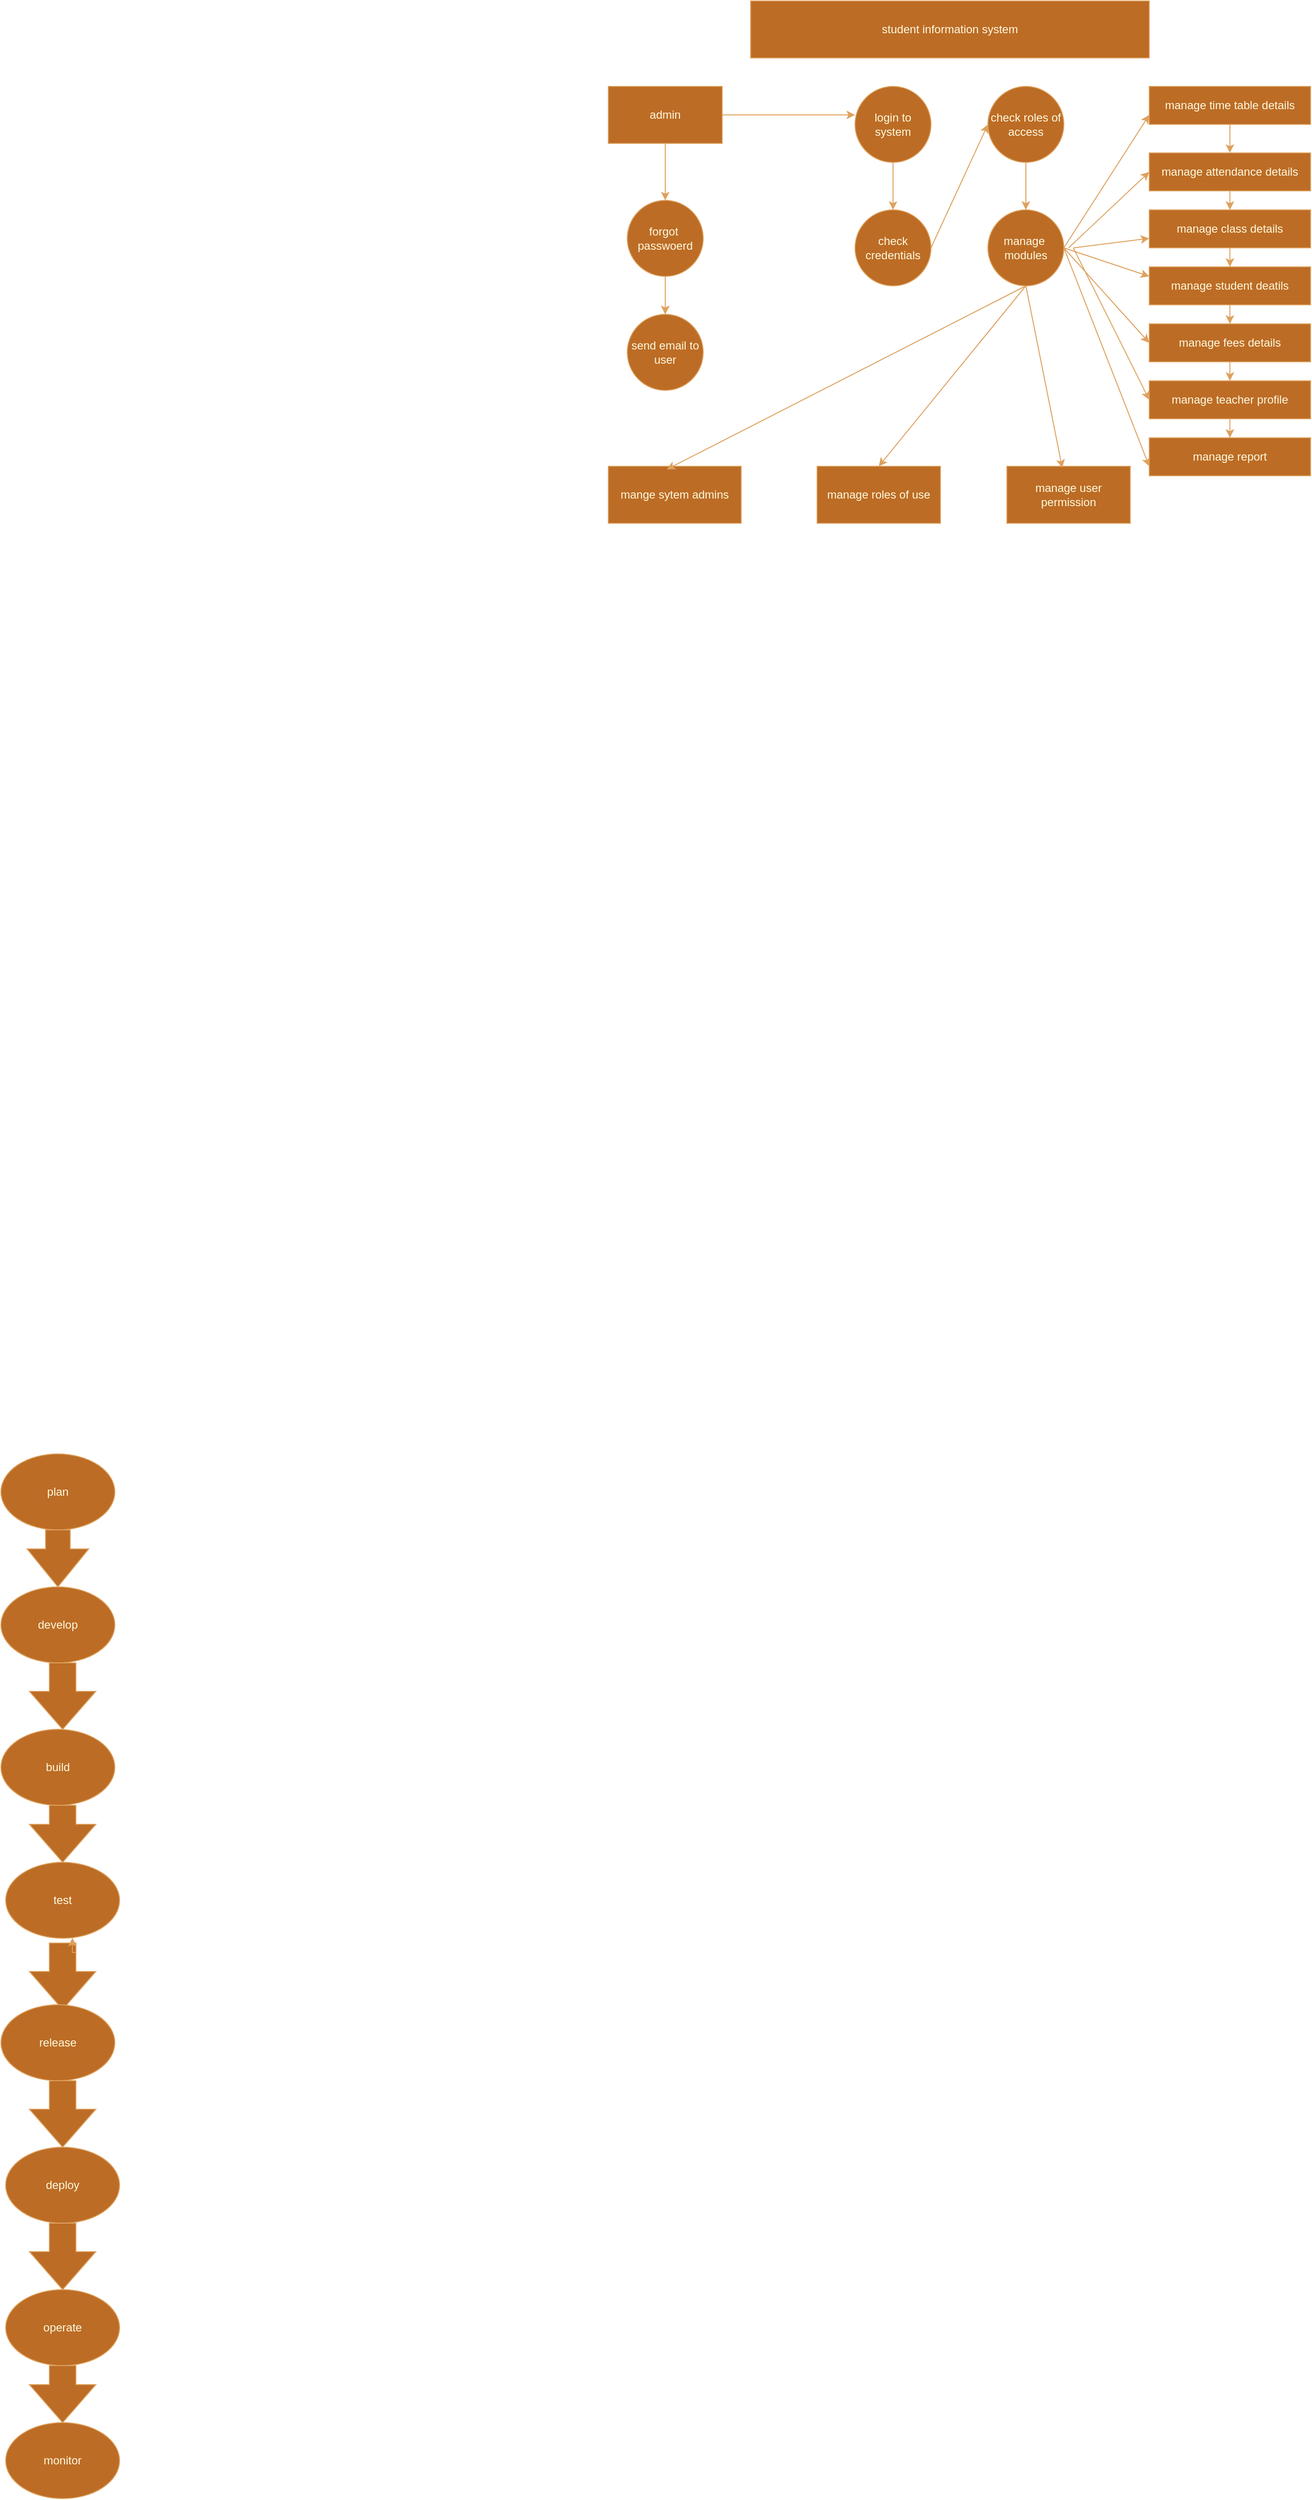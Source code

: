 <mxfile version="28.1.2">
  <diagram name="Page-1" id="TfpFZSZRny4TqOovHkFk">
    <mxGraphModel dx="961" dy="2732" grid="1" gridSize="10" guides="1" tooltips="1" connect="1" arrows="1" fold="1" page="1" pageScale="1" pageWidth="850" pageHeight="1100" math="0" shadow="0">
      <root>
        <mxCell id="0" />
        <mxCell id="1" parent="0" />
        <mxCell id="5S8bCcxwC9r8NOPQuVtc-16" value="" style="html=1;shadow=0;dashed=0;align=center;verticalAlign=middle;shape=mxgraph.arrows2.arrow;dy=0.6;dx=40;direction=south;notch=0;labelBackgroundColor=none;fillColor=#BC6C25;strokeColor=#DDA15E;fontColor=#FEFAE0;" parent="1" vertex="1">
          <mxGeometry x="257.5" y="80" width="65" height="60" as="geometry" />
        </mxCell>
        <mxCell id="5S8bCcxwC9r8NOPQuVtc-18" value="" style="html=1;shadow=0;dashed=0;align=center;verticalAlign=middle;shape=mxgraph.arrows2.arrow;dy=0.6;dx=40;direction=south;notch=0;labelBackgroundColor=none;fillColor=#BC6C25;strokeColor=#DDA15E;fontColor=#FEFAE0;" parent="1" vertex="1">
          <mxGeometry x="260" y="220" width="70" height="70" as="geometry" />
        </mxCell>
        <mxCell id="5S8bCcxwC9r8NOPQuVtc-20" value="" style="html=1;shadow=0;dashed=0;align=center;verticalAlign=middle;shape=mxgraph.arrows2.arrow;dy=0.6;dx=40;direction=south;notch=0;labelBackgroundColor=none;fillColor=#BC6C25;strokeColor=#DDA15E;fontColor=#FEFAE0;" parent="1" vertex="1">
          <mxGeometry x="260" y="370" width="70" height="60" as="geometry" />
        </mxCell>
        <mxCell id="5S8bCcxwC9r8NOPQuVtc-25" style="edgeStyle=orthogonalEdgeStyle;rounded=0;orthogonalLoop=1;jettySize=auto;html=1;exitX=1;exitY=0.5;exitDx=0;exitDy=0;exitPerimeter=0;labelBackgroundColor=none;strokeColor=#DDA15E;fontColor=default;" parent="1" edge="1">
          <mxGeometry relative="1" as="geometry">
            <mxPoint x="375" y="630" as="sourcePoint" />
            <mxPoint x="375" y="630" as="targetPoint" />
          </mxGeometry>
        </mxCell>
        <mxCell id="5S8bCcxwC9r8NOPQuVtc-26" value="" style="html=1;shadow=0;dashed=0;align=center;verticalAlign=middle;shape=mxgraph.arrows2.arrow;dy=0.6;dx=40;direction=south;notch=0;labelBackgroundColor=none;fillColor=#BC6C25;strokeColor=#DDA15E;fontColor=#FEFAE0;" parent="1" vertex="1">
          <mxGeometry x="260" y="515" width="70" height="70" as="geometry" />
        </mxCell>
        <mxCell id="5S8bCcxwC9r8NOPQuVtc-32" value="deploy" style="ellipse;whiteSpace=wrap;html=1;labelBackgroundColor=none;fillColor=#BC6C25;strokeColor=#DDA15E;fontColor=#FEFAE0;" parent="1" vertex="1">
          <mxGeometry x="235" y="730" width="120" height="80" as="geometry" />
        </mxCell>
        <mxCell id="HoBaya9ODDxgN1XBrwVV-1" value="plan" style="ellipse;whiteSpace=wrap;html=1;labelBackgroundColor=none;fillColor=#BC6C25;strokeColor=#DDA15E;fontColor=#FEFAE0;" parent="1" vertex="1">
          <mxGeometry x="230" width="120" height="80" as="geometry" />
        </mxCell>
        <mxCell id="HoBaya9ODDxgN1XBrwVV-2" value="develop" style="ellipse;whiteSpace=wrap;html=1;labelBackgroundColor=none;fillColor=#BC6C25;strokeColor=#DDA15E;fontColor=#FEFAE0;" parent="1" vertex="1">
          <mxGeometry x="230" y="140" width="120" height="80" as="geometry" />
        </mxCell>
        <mxCell id="HoBaya9ODDxgN1XBrwVV-3" value="build" style="ellipse;whiteSpace=wrap;html=1;labelBackgroundColor=none;fillColor=#BC6C25;strokeColor=#DDA15E;fontColor=#FEFAE0;" parent="1" vertex="1">
          <mxGeometry x="230" y="290" width="120" height="80" as="geometry" />
        </mxCell>
        <mxCell id="HoBaya9ODDxgN1XBrwVV-4" value="test" style="ellipse;whiteSpace=wrap;html=1;labelBackgroundColor=none;fillColor=#BC6C25;strokeColor=#DDA15E;fontColor=#FEFAE0;" parent="1" vertex="1">
          <mxGeometry x="235" y="430" width="120" height="80" as="geometry" />
        </mxCell>
        <mxCell id="HoBaya9ODDxgN1XBrwVV-5" style="edgeStyle=orthogonalEdgeStyle;rounded=0;orthogonalLoop=1;jettySize=auto;html=1;exitX=0;exitY=0;exitDx=10;exitDy=21;exitPerimeter=0;entryX=0.586;entryY=0.994;entryDx=0;entryDy=0;entryPerimeter=0;labelBackgroundColor=none;strokeColor=#DDA15E;fontColor=default;" parent="1" source="5S8bCcxwC9r8NOPQuVtc-26" target="HoBaya9ODDxgN1XBrwVV-4" edge="1">
          <mxGeometry relative="1" as="geometry" />
        </mxCell>
        <mxCell id="HoBaya9ODDxgN1XBrwVV-6" value="release" style="ellipse;whiteSpace=wrap;html=1;labelBackgroundColor=none;fillColor=#BC6C25;strokeColor=#DDA15E;fontColor=#FEFAE0;" parent="1" vertex="1">
          <mxGeometry x="230" y="580" width="120" height="80" as="geometry" />
        </mxCell>
        <mxCell id="HoBaya9ODDxgN1XBrwVV-7" value="" style="html=1;shadow=0;dashed=0;align=center;verticalAlign=middle;shape=mxgraph.arrows2.arrow;dy=0.6;dx=40;direction=south;notch=0;labelBackgroundColor=none;fillColor=#BC6C25;strokeColor=#DDA15E;fontColor=#FEFAE0;" parent="1" vertex="1">
          <mxGeometry x="260" y="660" width="70" height="70" as="geometry" />
        </mxCell>
        <mxCell id="HoBaya9ODDxgN1XBrwVV-9" value="" style="html=1;shadow=0;dashed=0;align=center;verticalAlign=middle;shape=mxgraph.arrows2.arrow;dy=0.6;dx=40;direction=south;notch=0;labelBackgroundColor=none;fillColor=#BC6C25;strokeColor=#DDA15E;fontColor=#FEFAE0;" parent="1" vertex="1">
          <mxGeometry x="260" y="810" width="70" height="70" as="geometry" />
        </mxCell>
        <mxCell id="HoBaya9ODDxgN1XBrwVV-10" value="operate" style="ellipse;whiteSpace=wrap;html=1;labelBackgroundColor=none;fillColor=#BC6C25;strokeColor=#DDA15E;fontColor=#FEFAE0;" parent="1" vertex="1">
          <mxGeometry x="235" y="880" width="120" height="80" as="geometry" />
        </mxCell>
        <mxCell id="HoBaya9ODDxgN1XBrwVV-11" value="" style="html=1;shadow=0;dashed=0;align=center;verticalAlign=middle;shape=mxgraph.arrows2.arrow;dy=0.6;dx=40;direction=south;notch=0;labelBackgroundColor=none;fillColor=#BC6C25;strokeColor=#DDA15E;fontColor=#FEFAE0;" parent="1" vertex="1">
          <mxGeometry x="260" y="960" width="70" height="60" as="geometry" />
        </mxCell>
        <mxCell id="HoBaya9ODDxgN1XBrwVV-12" value="monitor" style="ellipse;whiteSpace=wrap;html=1;labelBackgroundColor=none;fillColor=#BC6C25;strokeColor=#DDA15E;fontColor=#FEFAE0;" parent="1" vertex="1">
          <mxGeometry x="235" y="1020" width="120" height="80" as="geometry" />
        </mxCell>
        <mxCell id="fGPVnxJm0E0k_WgDvvx4-1" value="student information system" style="rounded=0;whiteSpace=wrap;html=1;labelBackgroundColor=none;fillColor=#BC6C25;strokeColor=#DDA15E;fontColor=#FEFAE0;" vertex="1" parent="1">
          <mxGeometry x="1020" y="-1530" width="420" height="60" as="geometry" />
        </mxCell>
        <mxCell id="fGPVnxJm0E0k_WgDvvx4-56" value="" style="edgeStyle=orthogonalEdgeStyle;rounded=0;orthogonalLoop=1;jettySize=auto;html=1;labelBackgroundColor=none;strokeColor=#DDA15E;fontColor=default;" edge="1" parent="1" source="fGPVnxJm0E0k_WgDvvx4-2" target="fGPVnxJm0E0k_WgDvvx4-4">
          <mxGeometry relative="1" as="geometry" />
        </mxCell>
        <mxCell id="fGPVnxJm0E0k_WgDvvx4-2" value="login to&lt;div&gt;system&lt;/div&gt;" style="ellipse;whiteSpace=wrap;html=1;aspect=fixed;labelBackgroundColor=none;fillColor=#BC6C25;strokeColor=#DDA15E;fontColor=#FEFAE0;" vertex="1" parent="1">
          <mxGeometry x="1130" y="-1440" width="80" height="80" as="geometry" />
        </mxCell>
        <mxCell id="fGPVnxJm0E0k_WgDvvx4-59" value="" style="edgeStyle=orthogonalEdgeStyle;rounded=0;orthogonalLoop=1;jettySize=auto;html=1;labelBackgroundColor=none;strokeColor=#DDA15E;fontColor=default;" edge="1" parent="1" source="fGPVnxJm0E0k_WgDvvx4-3" target="fGPVnxJm0E0k_WgDvvx4-5">
          <mxGeometry relative="1" as="geometry" />
        </mxCell>
        <mxCell id="fGPVnxJm0E0k_WgDvvx4-3" value="check roles of&lt;div&gt;access&lt;/div&gt;" style="ellipse;whiteSpace=wrap;html=1;aspect=fixed;labelBackgroundColor=none;fillColor=#BC6C25;strokeColor=#DDA15E;fontColor=#FEFAE0;" vertex="1" parent="1">
          <mxGeometry x="1270" y="-1440" width="80" height="80" as="geometry" />
        </mxCell>
        <mxCell id="fGPVnxJm0E0k_WgDvvx4-4" value="check credentials" style="ellipse;whiteSpace=wrap;html=1;aspect=fixed;labelBackgroundColor=none;fillColor=#BC6C25;strokeColor=#DDA15E;fontColor=#FEFAE0;" vertex="1" parent="1">
          <mxGeometry x="1130" y="-1310" width="80" height="80" as="geometry" />
        </mxCell>
        <mxCell id="fGPVnxJm0E0k_WgDvvx4-5" value="manage&amp;nbsp;&lt;div&gt;modules&lt;/div&gt;" style="ellipse;whiteSpace=wrap;html=1;aspect=fixed;labelBackgroundColor=none;fillColor=#BC6C25;strokeColor=#DDA15E;fontColor=#FEFAE0;" vertex="1" parent="1">
          <mxGeometry x="1270" y="-1310" width="80" height="80" as="geometry" />
        </mxCell>
        <mxCell id="fGPVnxJm0E0k_WgDvvx4-52" value="" style="edgeStyle=orthogonalEdgeStyle;rounded=0;orthogonalLoop=1;jettySize=auto;html=1;labelBackgroundColor=none;strokeColor=#DDA15E;fontColor=default;" edge="1" parent="1" source="fGPVnxJm0E0k_WgDvvx4-6" target="fGPVnxJm0E0k_WgDvvx4-7">
          <mxGeometry relative="1" as="geometry" />
        </mxCell>
        <mxCell id="fGPVnxJm0E0k_WgDvvx4-55" value="" style="edgeStyle=orthogonalEdgeStyle;rounded=0;orthogonalLoop=1;jettySize=auto;html=1;entryX=0;entryY=0.375;entryDx=0;entryDy=0;entryPerimeter=0;labelBackgroundColor=none;strokeColor=#DDA15E;fontColor=default;" edge="1" parent="1" source="fGPVnxJm0E0k_WgDvvx4-6" target="fGPVnxJm0E0k_WgDvvx4-2">
          <mxGeometry relative="1" as="geometry">
            <mxPoint x="1090" y="-1410" as="targetPoint" />
          </mxGeometry>
        </mxCell>
        <mxCell id="fGPVnxJm0E0k_WgDvvx4-6" value="admin" style="rounded=0;whiteSpace=wrap;html=1;labelBackgroundColor=none;fillColor=#BC6C25;strokeColor=#DDA15E;fontColor=#FEFAE0;" vertex="1" parent="1">
          <mxGeometry x="870" y="-1440" width="120" height="60" as="geometry" />
        </mxCell>
        <mxCell id="fGPVnxJm0E0k_WgDvvx4-53" value="" style="edgeStyle=orthogonalEdgeStyle;rounded=0;orthogonalLoop=1;jettySize=auto;html=1;labelBackgroundColor=none;strokeColor=#DDA15E;fontColor=default;" edge="1" parent="1" source="fGPVnxJm0E0k_WgDvvx4-7" target="fGPVnxJm0E0k_WgDvvx4-8">
          <mxGeometry relative="1" as="geometry" />
        </mxCell>
        <mxCell id="fGPVnxJm0E0k_WgDvvx4-60" value="" style="edgeStyle=orthogonalEdgeStyle;rounded=0;orthogonalLoop=1;jettySize=auto;html=1;labelBackgroundColor=none;strokeColor=#DDA15E;fontColor=default;" edge="1" parent="1" source="fGPVnxJm0E0k_WgDvvx4-7" target="fGPVnxJm0E0k_WgDvvx4-8">
          <mxGeometry relative="1" as="geometry" />
        </mxCell>
        <mxCell id="fGPVnxJm0E0k_WgDvvx4-7" value="forgot&amp;nbsp;&lt;div&gt;passwoerd&lt;/div&gt;" style="ellipse;whiteSpace=wrap;html=1;aspect=fixed;labelBackgroundColor=none;fillColor=#BC6C25;strokeColor=#DDA15E;fontColor=#FEFAE0;" vertex="1" parent="1">
          <mxGeometry x="890" y="-1320" width="80" height="80" as="geometry" />
        </mxCell>
        <mxCell id="fGPVnxJm0E0k_WgDvvx4-8" value="send email to user" style="ellipse;whiteSpace=wrap;html=1;aspect=fixed;labelBackgroundColor=none;fillColor=#BC6C25;strokeColor=#DDA15E;fontColor=#FEFAE0;" vertex="1" parent="1">
          <mxGeometry x="890" y="-1200" width="80" height="80" as="geometry" />
        </mxCell>
        <mxCell id="fGPVnxJm0E0k_WgDvvx4-10" value="mange sytem admins" style="rounded=0;whiteSpace=wrap;html=1;labelBackgroundColor=none;fillColor=#BC6C25;strokeColor=#DDA15E;fontColor=#FEFAE0;" vertex="1" parent="1">
          <mxGeometry x="870" y="-1040" width="140" height="60" as="geometry" />
        </mxCell>
        <mxCell id="fGPVnxJm0E0k_WgDvvx4-11" value="manage roles of use" style="rounded=0;whiteSpace=wrap;html=1;labelBackgroundColor=none;fillColor=#BC6C25;strokeColor=#DDA15E;fontColor=#FEFAE0;" vertex="1" parent="1">
          <mxGeometry x="1090" y="-1040" width="130" height="60" as="geometry" />
        </mxCell>
        <mxCell id="fGPVnxJm0E0k_WgDvvx4-12" value="manage user permission" style="rounded=0;whiteSpace=wrap;html=1;labelBackgroundColor=none;fillColor=#BC6C25;strokeColor=#DDA15E;fontColor=#FEFAE0;" vertex="1" parent="1">
          <mxGeometry x="1290" y="-1040" width="130" height="60" as="geometry" />
        </mxCell>
        <mxCell id="fGPVnxJm0E0k_WgDvvx4-17" value="" style="edgeStyle=orthogonalEdgeStyle;rounded=0;orthogonalLoop=1;jettySize=auto;html=1;labelBackgroundColor=none;strokeColor=#DDA15E;fontColor=default;" edge="1" parent="1" source="fGPVnxJm0E0k_WgDvvx4-15" target="fGPVnxJm0E0k_WgDvvx4-16">
          <mxGeometry relative="1" as="geometry" />
        </mxCell>
        <mxCell id="fGPVnxJm0E0k_WgDvvx4-15" value="manage attendance details" style="rounded=0;whiteSpace=wrap;html=1;labelBackgroundColor=none;fillColor=#BC6C25;strokeColor=#DDA15E;fontColor=#FEFAE0;" vertex="1" parent="1">
          <mxGeometry x="1440" y="-1370" width="170" height="40" as="geometry" />
        </mxCell>
        <mxCell id="fGPVnxJm0E0k_WgDvvx4-19" value="" style="edgeStyle=orthogonalEdgeStyle;rounded=0;orthogonalLoop=1;jettySize=auto;html=1;labelBackgroundColor=none;strokeColor=#DDA15E;fontColor=default;" edge="1" parent="1" source="fGPVnxJm0E0k_WgDvvx4-16" target="fGPVnxJm0E0k_WgDvvx4-18">
          <mxGeometry relative="1" as="geometry" />
        </mxCell>
        <mxCell id="fGPVnxJm0E0k_WgDvvx4-16" value="manage class details" style="rounded=0;whiteSpace=wrap;html=1;labelBackgroundColor=none;fillColor=#BC6C25;strokeColor=#DDA15E;fontColor=#FEFAE0;" vertex="1" parent="1">
          <mxGeometry x="1440" y="-1310" width="170" height="40" as="geometry" />
        </mxCell>
        <mxCell id="fGPVnxJm0E0k_WgDvvx4-22" value="" style="edgeStyle=orthogonalEdgeStyle;rounded=0;orthogonalLoop=1;jettySize=auto;html=1;labelBackgroundColor=none;strokeColor=#DDA15E;fontColor=default;" edge="1" parent="1" source="fGPVnxJm0E0k_WgDvvx4-18" target="fGPVnxJm0E0k_WgDvvx4-21">
          <mxGeometry relative="1" as="geometry" />
        </mxCell>
        <mxCell id="fGPVnxJm0E0k_WgDvvx4-18" value="manage student deatils" style="rounded=0;whiteSpace=wrap;html=1;labelBackgroundColor=none;fillColor=#BC6C25;strokeColor=#DDA15E;fontColor=#FEFAE0;" vertex="1" parent="1">
          <mxGeometry x="1440" y="-1250" width="170" height="40" as="geometry" />
        </mxCell>
        <mxCell id="fGPVnxJm0E0k_WgDvvx4-24" value="" style="edgeStyle=orthogonalEdgeStyle;rounded=0;orthogonalLoop=1;jettySize=auto;html=1;labelBackgroundColor=none;strokeColor=#DDA15E;fontColor=default;" edge="1" parent="1" source="fGPVnxJm0E0k_WgDvvx4-21" target="fGPVnxJm0E0k_WgDvvx4-23">
          <mxGeometry relative="1" as="geometry" />
        </mxCell>
        <mxCell id="fGPVnxJm0E0k_WgDvvx4-21" value="manage fees details" style="rounded=0;whiteSpace=wrap;html=1;labelBackgroundColor=none;fillColor=#BC6C25;strokeColor=#DDA15E;fontColor=#FEFAE0;" vertex="1" parent="1">
          <mxGeometry x="1440" y="-1190" width="170" height="40" as="geometry" />
        </mxCell>
        <mxCell id="fGPVnxJm0E0k_WgDvvx4-26" value="" style="edgeStyle=orthogonalEdgeStyle;rounded=0;orthogonalLoop=1;jettySize=auto;html=1;labelBackgroundColor=none;strokeColor=#DDA15E;fontColor=default;" edge="1" parent="1" source="fGPVnxJm0E0k_WgDvvx4-23" target="fGPVnxJm0E0k_WgDvvx4-25">
          <mxGeometry relative="1" as="geometry" />
        </mxCell>
        <mxCell id="fGPVnxJm0E0k_WgDvvx4-23" value="manage teacher profile" style="rounded=0;whiteSpace=wrap;html=1;labelBackgroundColor=none;fillColor=#BC6C25;strokeColor=#DDA15E;fontColor=#FEFAE0;" vertex="1" parent="1">
          <mxGeometry x="1440" y="-1130" width="170" height="40" as="geometry" />
        </mxCell>
        <mxCell id="fGPVnxJm0E0k_WgDvvx4-25" value="manage report" style="rounded=0;whiteSpace=wrap;html=1;labelBackgroundColor=none;fillColor=#BC6C25;strokeColor=#DDA15E;fontColor=#FEFAE0;" vertex="1" parent="1">
          <mxGeometry x="1440" y="-1070" width="170" height="40" as="geometry" />
        </mxCell>
        <mxCell id="fGPVnxJm0E0k_WgDvvx4-28" value="" style="edgeStyle=orthogonalEdgeStyle;rounded=0;orthogonalLoop=1;jettySize=auto;html=1;labelBackgroundColor=none;strokeColor=#DDA15E;fontColor=default;" edge="1" parent="1" source="fGPVnxJm0E0k_WgDvvx4-27" target="fGPVnxJm0E0k_WgDvvx4-15">
          <mxGeometry relative="1" as="geometry" />
        </mxCell>
        <mxCell id="fGPVnxJm0E0k_WgDvvx4-27" value="manage time table details" style="rounded=0;whiteSpace=wrap;html=1;labelBackgroundColor=none;fillColor=#BC6C25;strokeColor=#DDA15E;fontColor=#FEFAE0;" vertex="1" parent="1">
          <mxGeometry x="1440" y="-1440" width="170" height="40" as="geometry" />
        </mxCell>
        <mxCell id="fGPVnxJm0E0k_WgDvvx4-36" value="" style="endArrow=classic;html=1;rounded=0;exitX=1;exitY=0.5;exitDx=0;exitDy=0;entryX=0;entryY=0.75;entryDx=0;entryDy=0;labelBackgroundColor=none;strokeColor=#DDA15E;fontColor=default;" edge="1" parent="1" source="fGPVnxJm0E0k_WgDvvx4-5" target="fGPVnxJm0E0k_WgDvvx4-27">
          <mxGeometry width="50" height="50" relative="1" as="geometry">
            <mxPoint x="1380" y="-1340" as="sourcePoint" />
            <mxPoint x="1430" y="-1390" as="targetPoint" />
            <Array as="points" />
          </mxGeometry>
        </mxCell>
        <mxCell id="fGPVnxJm0E0k_WgDvvx4-41" value="" style="endArrow=classic;html=1;rounded=0;entryX=0;entryY=0.5;entryDx=0;entryDy=0;labelBackgroundColor=none;strokeColor=#DDA15E;fontColor=default;" edge="1" parent="1" target="fGPVnxJm0E0k_WgDvvx4-15">
          <mxGeometry width="50" height="50" relative="1" as="geometry">
            <mxPoint x="1355" y="-1270" as="sourcePoint" />
            <mxPoint x="1405" y="-1320" as="targetPoint" />
            <Array as="points" />
          </mxGeometry>
        </mxCell>
        <mxCell id="fGPVnxJm0E0k_WgDvvx4-42" value="" style="endArrow=classic;html=1;rounded=0;labelBackgroundColor=none;strokeColor=#DDA15E;fontColor=default;" edge="1" parent="1">
          <mxGeometry width="50" height="50" relative="1" as="geometry">
            <mxPoint x="1360" y="-1270" as="sourcePoint" />
            <mxPoint x="1440" y="-1280" as="targetPoint" />
            <Array as="points" />
          </mxGeometry>
        </mxCell>
        <mxCell id="fGPVnxJm0E0k_WgDvvx4-45" value="" style="endArrow=classic;html=1;rounded=0;exitX=1;exitY=0.5;exitDx=0;exitDy=0;entryX=0;entryY=0.25;entryDx=0;entryDy=0;labelBackgroundColor=none;strokeColor=#DDA15E;fontColor=default;" edge="1" parent="1" source="fGPVnxJm0E0k_WgDvvx4-5" target="fGPVnxJm0E0k_WgDvvx4-18">
          <mxGeometry width="50" height="50" relative="1" as="geometry">
            <mxPoint x="1380" y="-1200" as="sourcePoint" />
            <mxPoint x="1430" y="-1250" as="targetPoint" />
          </mxGeometry>
        </mxCell>
        <mxCell id="fGPVnxJm0E0k_WgDvvx4-46" value="" style="endArrow=classic;html=1;rounded=0;exitX=1;exitY=0.5;exitDx=0;exitDy=0;entryX=0;entryY=0.5;entryDx=0;entryDy=0;labelBackgroundColor=none;strokeColor=#DDA15E;fontColor=default;" edge="1" parent="1" source="fGPVnxJm0E0k_WgDvvx4-5" target="fGPVnxJm0E0k_WgDvvx4-21">
          <mxGeometry width="50" height="50" relative="1" as="geometry">
            <mxPoint x="1320" y="-1130" as="sourcePoint" />
            <mxPoint x="1370" y="-1180" as="targetPoint" />
          </mxGeometry>
        </mxCell>
        <mxCell id="fGPVnxJm0E0k_WgDvvx4-47" value="" style="endArrow=classic;html=1;rounded=0;entryX=0;entryY=0.5;entryDx=0;entryDy=0;labelBackgroundColor=none;strokeColor=#DDA15E;fontColor=default;" edge="1" parent="1" target="fGPVnxJm0E0k_WgDvvx4-23">
          <mxGeometry width="50" height="50" relative="1" as="geometry">
            <mxPoint x="1360" y="-1270" as="sourcePoint" />
            <mxPoint x="1390" y="-1140" as="targetPoint" />
          </mxGeometry>
        </mxCell>
        <mxCell id="fGPVnxJm0E0k_WgDvvx4-48" value="" style="endArrow=classic;html=1;rounded=0;exitX=1;exitY=0.5;exitDx=0;exitDy=0;entryX=0;entryY=0.75;entryDx=0;entryDy=0;labelBackgroundColor=none;strokeColor=#DDA15E;fontColor=default;" edge="1" parent="1" source="fGPVnxJm0E0k_WgDvvx4-5" target="fGPVnxJm0E0k_WgDvvx4-25">
          <mxGeometry width="50" height="50" relative="1" as="geometry">
            <mxPoint x="1290" y="-1140" as="sourcePoint" />
            <mxPoint x="1340" y="-1190" as="targetPoint" />
          </mxGeometry>
        </mxCell>
        <mxCell id="fGPVnxJm0E0k_WgDvvx4-49" value="" style="endArrow=classic;html=1;rounded=0;exitX=0.5;exitY=1;exitDx=0;exitDy=0;entryX=0.44;entryY=0.054;entryDx=0;entryDy=0;entryPerimeter=0;labelBackgroundColor=none;strokeColor=#DDA15E;fontColor=default;" edge="1" parent="1" source="fGPVnxJm0E0k_WgDvvx4-5" target="fGPVnxJm0E0k_WgDvvx4-10">
          <mxGeometry width="50" height="50" relative="1" as="geometry">
            <mxPoint x="1250" y="-1110" as="sourcePoint" />
            <mxPoint x="1300" y="-1160" as="targetPoint" />
          </mxGeometry>
        </mxCell>
        <mxCell id="fGPVnxJm0E0k_WgDvvx4-50" value="" style="endArrow=classic;html=1;rounded=0;exitX=0.5;exitY=1;exitDx=0;exitDy=0;entryX=0.449;entryY=0.029;entryDx=0;entryDy=0;entryPerimeter=0;labelBackgroundColor=none;strokeColor=#DDA15E;fontColor=default;" edge="1" parent="1" source="fGPVnxJm0E0k_WgDvvx4-5" target="fGPVnxJm0E0k_WgDvvx4-12">
          <mxGeometry width="50" height="50" relative="1" as="geometry">
            <mxPoint x="1270" y="-1070" as="sourcePoint" />
            <mxPoint x="1320" y="-1120" as="targetPoint" />
          </mxGeometry>
        </mxCell>
        <mxCell id="fGPVnxJm0E0k_WgDvvx4-51" value="" style="endArrow=classic;html=1;rounded=0;exitX=0.5;exitY=1;exitDx=0;exitDy=0;entryX=0.5;entryY=0;entryDx=0;entryDy=0;labelBackgroundColor=none;strokeColor=#DDA15E;fontColor=default;" edge="1" parent="1" source="fGPVnxJm0E0k_WgDvvx4-5" target="fGPVnxJm0E0k_WgDvvx4-11">
          <mxGeometry width="50" height="50" relative="1" as="geometry">
            <mxPoint x="1230" y="-1050" as="sourcePoint" />
            <mxPoint x="1280" y="-1100" as="targetPoint" />
          </mxGeometry>
        </mxCell>
        <mxCell id="fGPVnxJm0E0k_WgDvvx4-57" value="" style="endArrow=classic;html=1;rounded=0;entryX=0;entryY=0.5;entryDx=0;entryDy=0;exitX=1;exitY=0.5;exitDx=0;exitDy=0;labelBackgroundColor=none;strokeColor=#DDA15E;fontColor=default;" edge="1" parent="1" source="fGPVnxJm0E0k_WgDvvx4-4" target="fGPVnxJm0E0k_WgDvvx4-3">
          <mxGeometry width="50" height="50" relative="1" as="geometry">
            <mxPoint x="1210" y="-1230" as="sourcePoint" />
            <mxPoint x="1260" y="-1280" as="targetPoint" />
          </mxGeometry>
        </mxCell>
      </root>
    </mxGraphModel>
  </diagram>
</mxfile>
